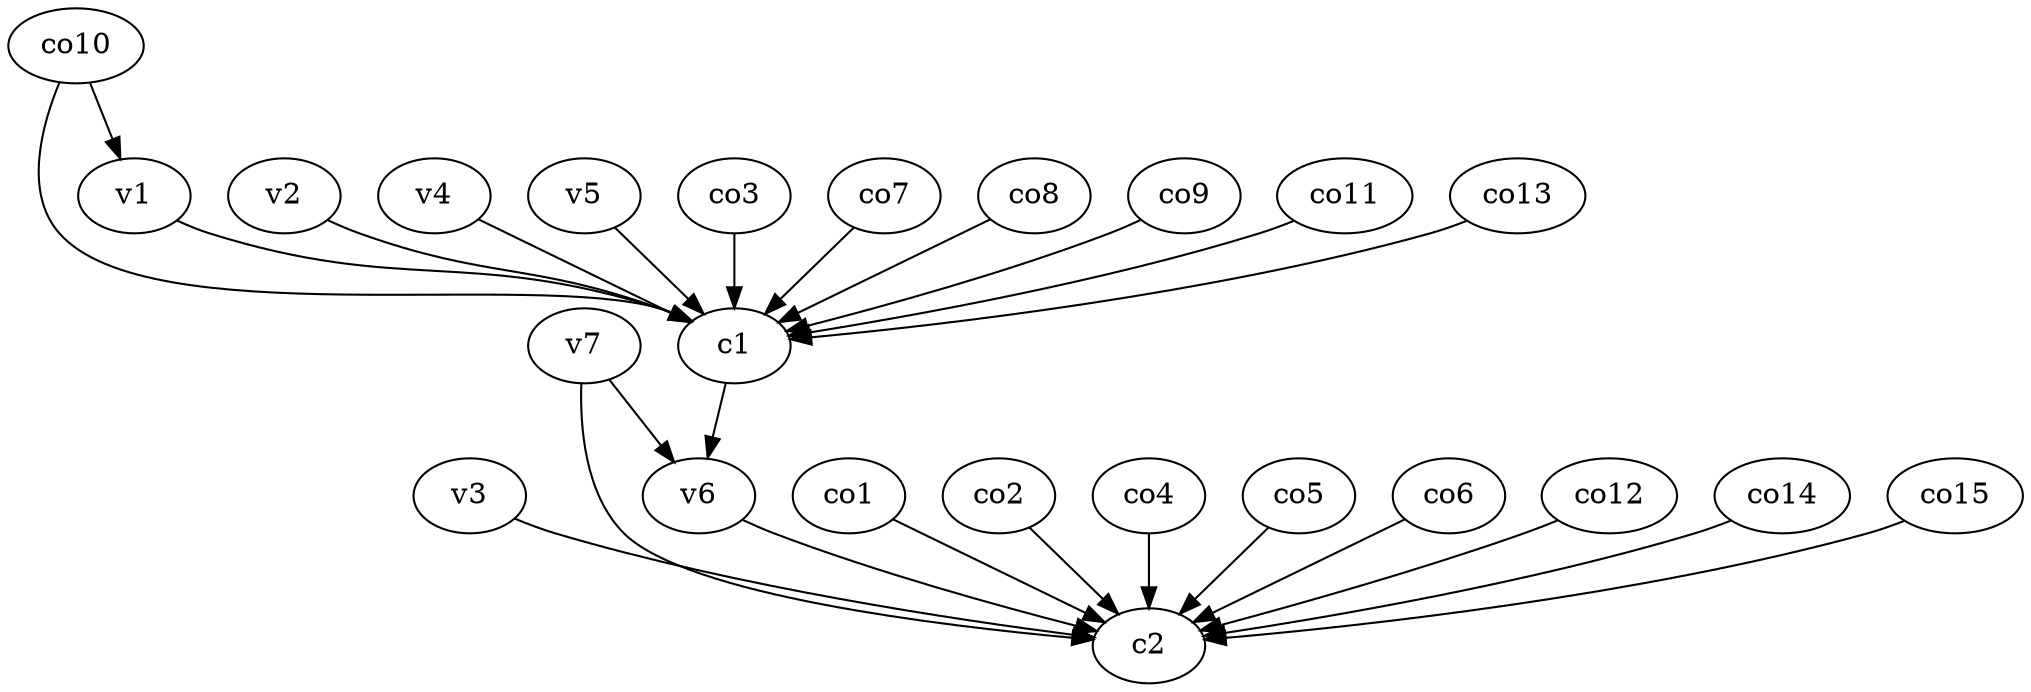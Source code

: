 strict digraph  {
c1;
c2;
v1;
v2;
v3;
v4;
v5;
v6;
v7;
co1;
co2;
co3;
co4;
co5;
co6;
co7;
co8;
co9;
co10;
co11;
co12;
co13;
co14;
co15;
c1 -> v6  [weight=1];
v1 -> c1  [weight=1];
v2 -> c1  [weight=1];
v3 -> c2  [weight=1];
v4 -> c1  [weight=1];
v5 -> c1  [weight=1];
v6 -> c2  [weight=1];
v7 -> c2  [weight=1];
v7 -> v6  [weight=1];
co1 -> c2  [weight=1];
co2 -> c2  [weight=1];
co3 -> c1  [weight=1];
co4 -> c2  [weight=1];
co5 -> c2  [weight=1];
co6 -> c2  [weight=1];
co7 -> c1  [weight=1];
co8 -> c1  [weight=1];
co9 -> c1  [weight=1];
co10 -> c1  [weight=1];
co10 -> v1  [weight=1];
co11 -> c1  [weight=1];
co12 -> c2  [weight=1];
co13 -> c1  [weight=1];
co14 -> c2  [weight=1];
co15 -> c2  [weight=1];
}
